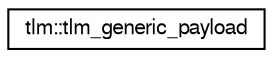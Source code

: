 digraph "Graphical Class Hierarchy"
{
  edge [fontname="FreeSans",fontsize="10",labelfontname="FreeSans",labelfontsize="10"];
  node [fontname="FreeSans",fontsize="10",shape=record];
  rankdir="LR";
  Node0 [label="tlm::tlm_generic_payload",height=0.2,width=0.4,color="black", fillcolor="white", style="filled",URL="$a02487.html"];
}
